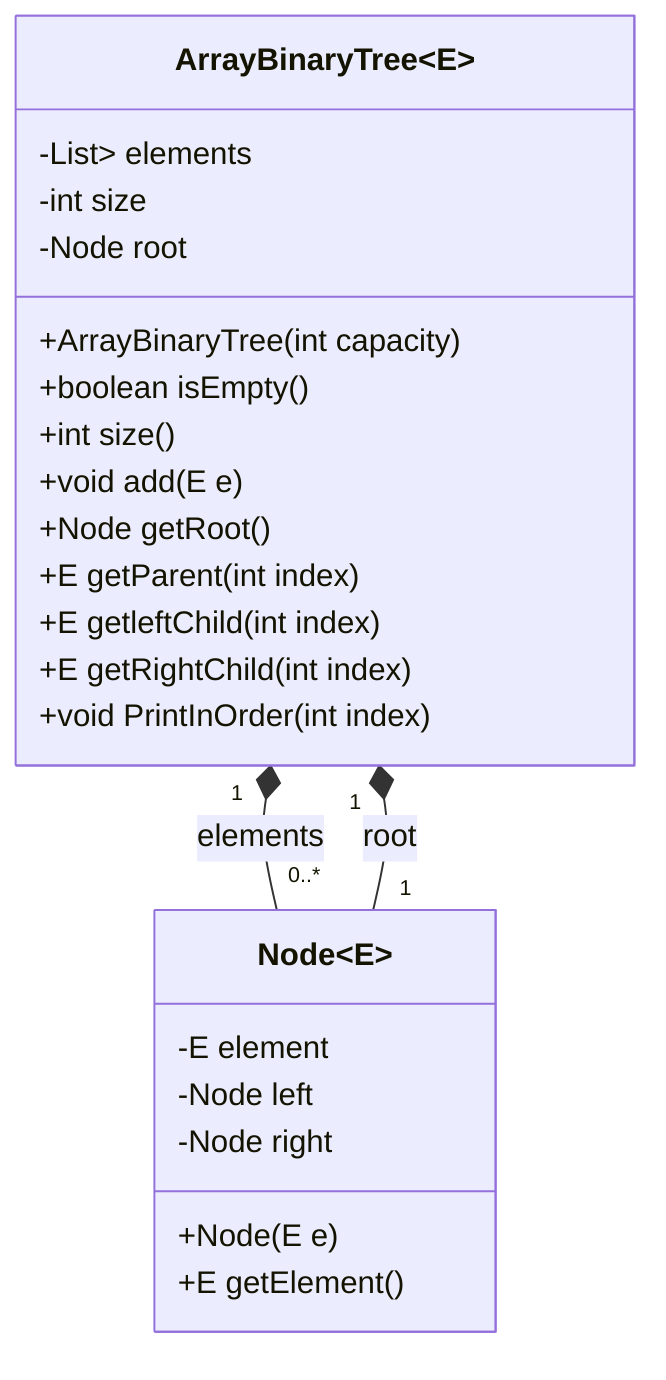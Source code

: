 classDiagram
    class ArrayBinaryTree~E~ {
        -List<Node<E>> elements
        -int size
        -Node<E> root
        +ArrayBinaryTree(int capacity)
        +boolean isEmpty()
        +int size()
        +void add(E e)
        +Node<E> getRoot()
        +E getParent(int index)
        +E getleftChild(int index)
        +E getRightChild(int index)
        +void PrintInOrder(int index)
    }

    class Node~E~ {
        -E element
        -Node<E> left
        -Node<E> right
        +Node(E e)
        +E getElement()
    }

    ArrayBinaryTree~E~ "1" *-- "0..*" Node~E~ : elements
    ArrayBinaryTree~E~ "1" *-- "1" Node~E~ : root